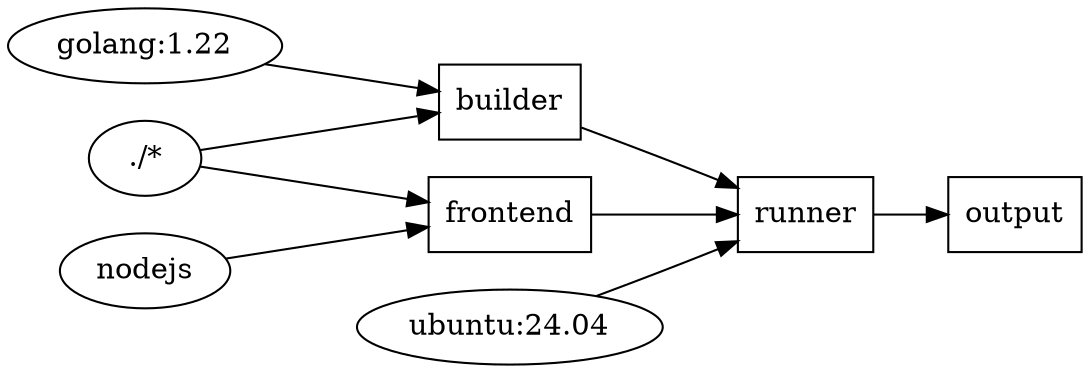 digraph {
  rankdir=LR;
  node [shape=box];
  src [label="./*", shape=ellipse];
  golang [label="golang:1.22", shape=ellipse];
  nodejs [label="nodejs", shape=ellipse];
  ubuntu [label="ubuntu:24.04", shape=ellipse];
  builder -> runner;
  frontend -> runner;
  src -> builder;
  src -> frontend;
  nodejs -> frontend;
  golang -> builder;
  ubuntu -> runner;
  runner -> output;
}
